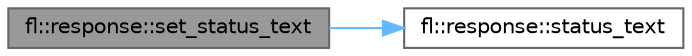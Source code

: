 digraph "fl::response::set_status_text"
{
 // INTERACTIVE_SVG=YES
 // LATEX_PDF_SIZE
  bgcolor="transparent";
  edge [fontname=Helvetica,fontsize=10,labelfontname=Helvetica,labelfontsize=10];
  node [fontname=Helvetica,fontsize=10,shape=box,height=0.2,width=0.4];
  rankdir="LR";
  Node1 [id="Node000001",label="fl::response::set_status_text",height=0.2,width=0.4,color="gray40", fillcolor="grey60", style="filled", fontcolor="black",tooltip=" "];
  Node1 -> Node2 [id="edge1_Node000001_Node000002",color="steelblue1",style="solid",tooltip=" "];
  Node2 [id="Node000002",label="fl::response::status_text",height=0.2,width=0.4,color="grey40", fillcolor="white", style="filled",URL="$d5/d4b/classfl_1_1response_a60c35a8b2eafc7183d8df62452855ebd.html#a60c35a8b2eafc7183d8df62452855ebd",tooltip="HTTP status text (like JavaScript response.statusText)"];
}
